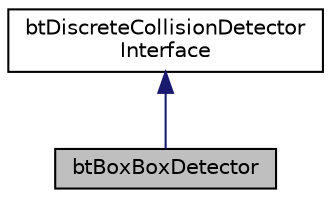 digraph "btBoxBoxDetector"
{
  edge [fontname="Helvetica",fontsize="10",labelfontname="Helvetica",labelfontsize="10"];
  node [fontname="Helvetica",fontsize="10",shape=record];
  Node1 [label="btBoxBoxDetector",height=0.2,width=0.4,color="black", fillcolor="grey75", style="filled", fontcolor="black"];
  Node2 -> Node1 [dir="back",color="midnightblue",fontsize="10",style="solid"];
  Node2 [label="btDiscreteCollisionDetector\lInterface",height=0.2,width=0.4,color="black", fillcolor="white", style="filled",URL="$structbt_discrete_collision_detector_interface.html"];
}
